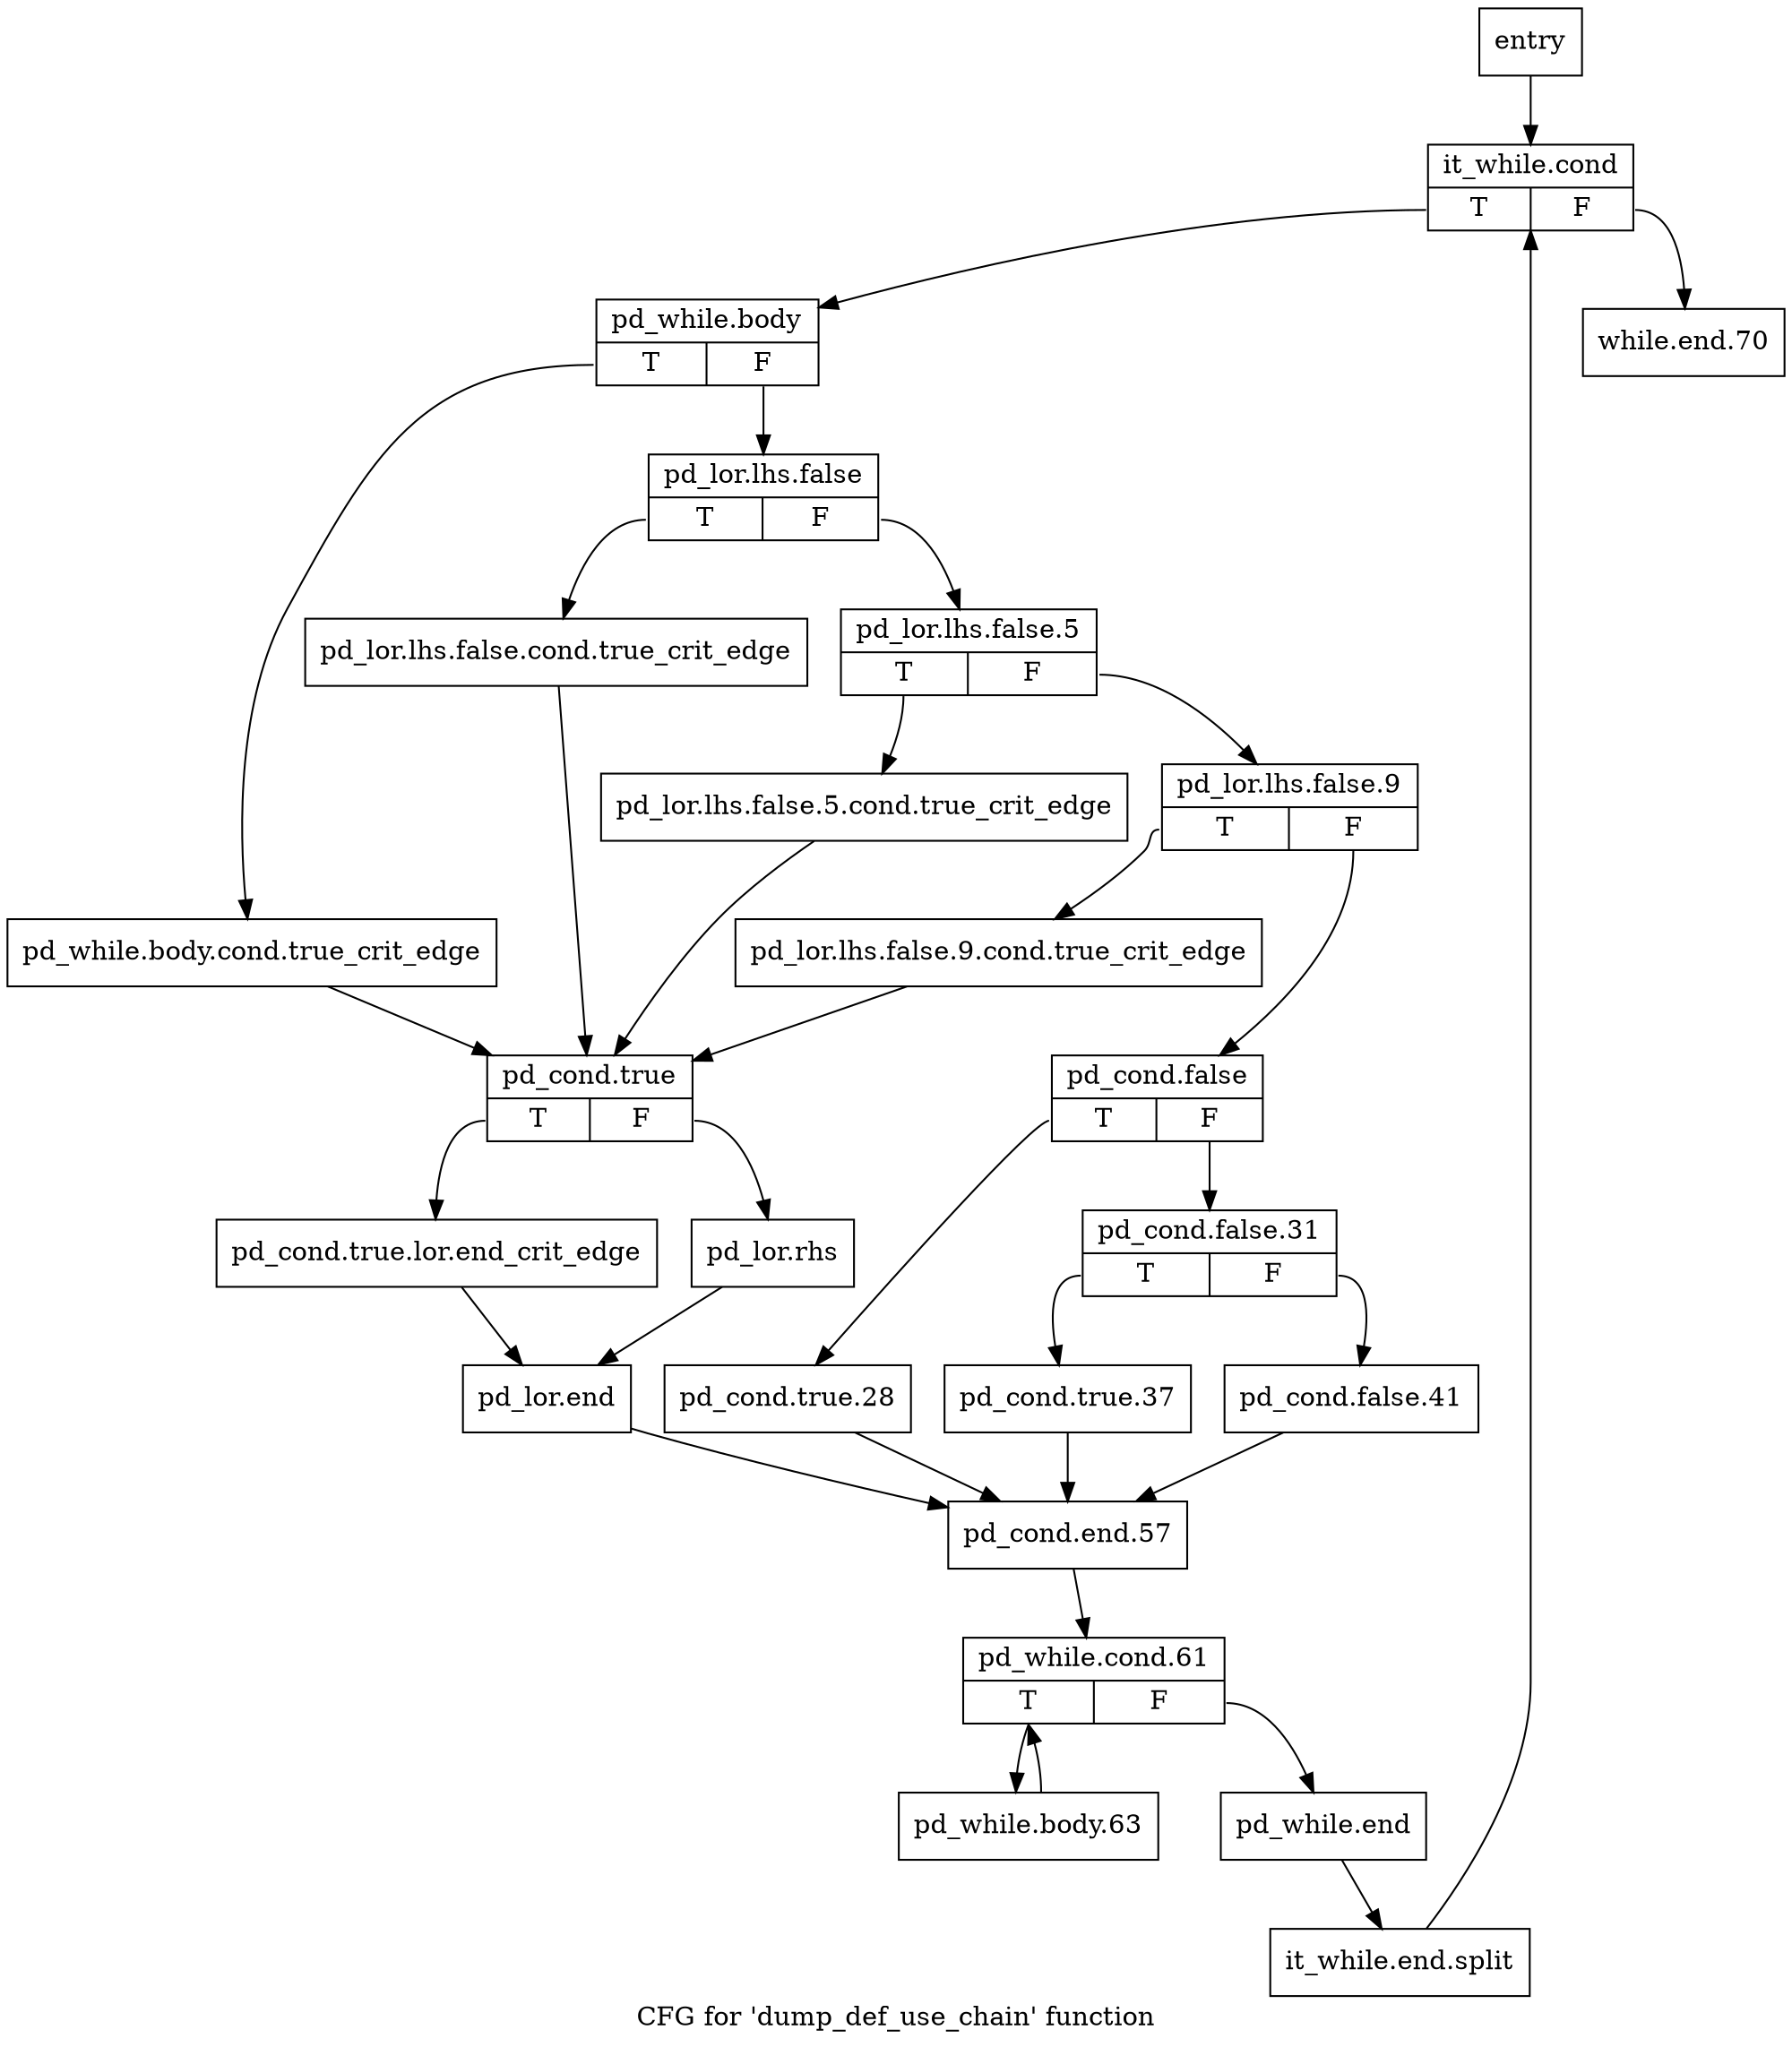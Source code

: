 digraph "CFG for 'dump_def_use_chain' function" {
	label="CFG for 'dump_def_use_chain' function";

	Node0x87afbc0 [shape=record,label="{entry}"];
	Node0x87afbc0 -> Node0x8794640;
	Node0x8794640 [shape=record,label="{it_while.cond|{<s0>T|<s1>F}}"];
	Node0x8794640:s0 -> Node0x8794690;
	Node0x8794640:s1 -> Node0x87b4460;
	Node0x8794690 [shape=record,label="{pd_while.body|{<s0>T|<s1>F}}"];
	Node0x8794690:s0 -> Node0x87946e0;
	Node0x8794690:s1 -> Node0x8794730;
	Node0x87946e0 [shape=record,label="{pd_while.body.cond.true_crit_edge}"];
	Node0x87946e0 -> Node0x8794910;
	Node0x8794730 [shape=record,label="{pd_lor.lhs.false|{<s0>T|<s1>F}}"];
	Node0x8794730:s0 -> Node0x8794780;
	Node0x8794730:s1 -> Node0x87947d0;
	Node0x8794780 [shape=record,label="{pd_lor.lhs.false.cond.true_crit_edge}"];
	Node0x8794780 -> Node0x8794910;
	Node0x87947d0 [shape=record,label="{pd_lor.lhs.false.5|{<s0>T|<s1>F}}"];
	Node0x87947d0:s0 -> Node0x8794820;
	Node0x87947d0:s1 -> Node0x8794870;
	Node0x8794820 [shape=record,label="{pd_lor.lhs.false.5.cond.true_crit_edge}"];
	Node0x8794820 -> Node0x8794910;
	Node0x8794870 [shape=record,label="{pd_lor.lhs.false.9|{<s0>T|<s1>F}}"];
	Node0x8794870:s0 -> Node0x87948c0;
	Node0x8794870:s1 -> Node0x8794a50;
	Node0x87948c0 [shape=record,label="{pd_lor.lhs.false.9.cond.true_crit_edge}"];
	Node0x87948c0 -> Node0x8794910;
	Node0x8794910 [shape=record,label="{pd_cond.true|{<s0>T|<s1>F}}"];
	Node0x8794910:s0 -> Node0x8794960;
	Node0x8794910:s1 -> Node0x87949b0;
	Node0x8794960 [shape=record,label="{pd_cond.true.lor.end_crit_edge}"];
	Node0x8794960 -> Node0x8794a00;
	Node0x87949b0 [shape=record,label="{pd_lor.rhs}"];
	Node0x87949b0 -> Node0x8794a00;
	Node0x8794a00 [shape=record,label="{pd_lor.end}"];
	Node0x8794a00 -> Node0x87b4320;
	Node0x8794a50 [shape=record,label="{pd_cond.false|{<s0>T|<s1>F}}"];
	Node0x8794a50:s0 -> Node0x8794aa0;
	Node0x8794a50:s1 -> Node0x87b4230;
	Node0x8794aa0 [shape=record,label="{pd_cond.true.28}"];
	Node0x8794aa0 -> Node0x87b4320;
	Node0x87b4230 [shape=record,label="{pd_cond.false.31|{<s0>T|<s1>F}}"];
	Node0x87b4230:s0 -> Node0x87b4280;
	Node0x87b4230:s1 -> Node0x87b42d0;
	Node0x87b4280 [shape=record,label="{pd_cond.true.37}"];
	Node0x87b4280 -> Node0x87b4320;
	Node0x87b42d0 [shape=record,label="{pd_cond.false.41}"];
	Node0x87b42d0 -> Node0x87b4320;
	Node0x87b4320 [shape=record,label="{pd_cond.end.57}"];
	Node0x87b4320 -> Node0x87b4370;
	Node0x87b4370 [shape=record,label="{pd_while.cond.61|{<s0>T|<s1>F}}"];
	Node0x87b4370:s0 -> Node0x87b43c0;
	Node0x87b4370:s1 -> Node0x87b4410;
	Node0x87b43c0 [shape=record,label="{pd_while.body.63}"];
	Node0x87b43c0 -> Node0x87b4370;
	Node0x87b4410 [shape=record,label="{pd_while.end}"];
	Node0x87b4410 -> Node0xe0200c0;
	Node0xe0200c0 [shape=record,label="{it_while.end.split}"];
	Node0xe0200c0 -> Node0x8794640;
	Node0x87b4460 [shape=record,label="{while.end.70}"];
}

